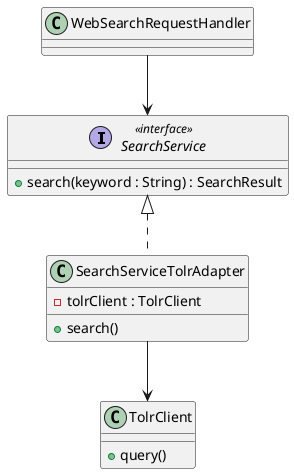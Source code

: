 @startuml
'https://plantuml.com/class-diagram

interface SearchService<<interface>> {
+ search(keyword : String) : SearchResult
}
class WebSearchRequestHandler {
}
class SearchServiceTolrAdapter {
- tolrClient : TolrClient
+ search()
}
class TolrClient {
+ query()
}

WebSearchRequestHandler --> SearchService
SearchService <|.. SearchServiceTolrAdapter
SearchServiceTolrAdapter --> TolrClient

@enduml